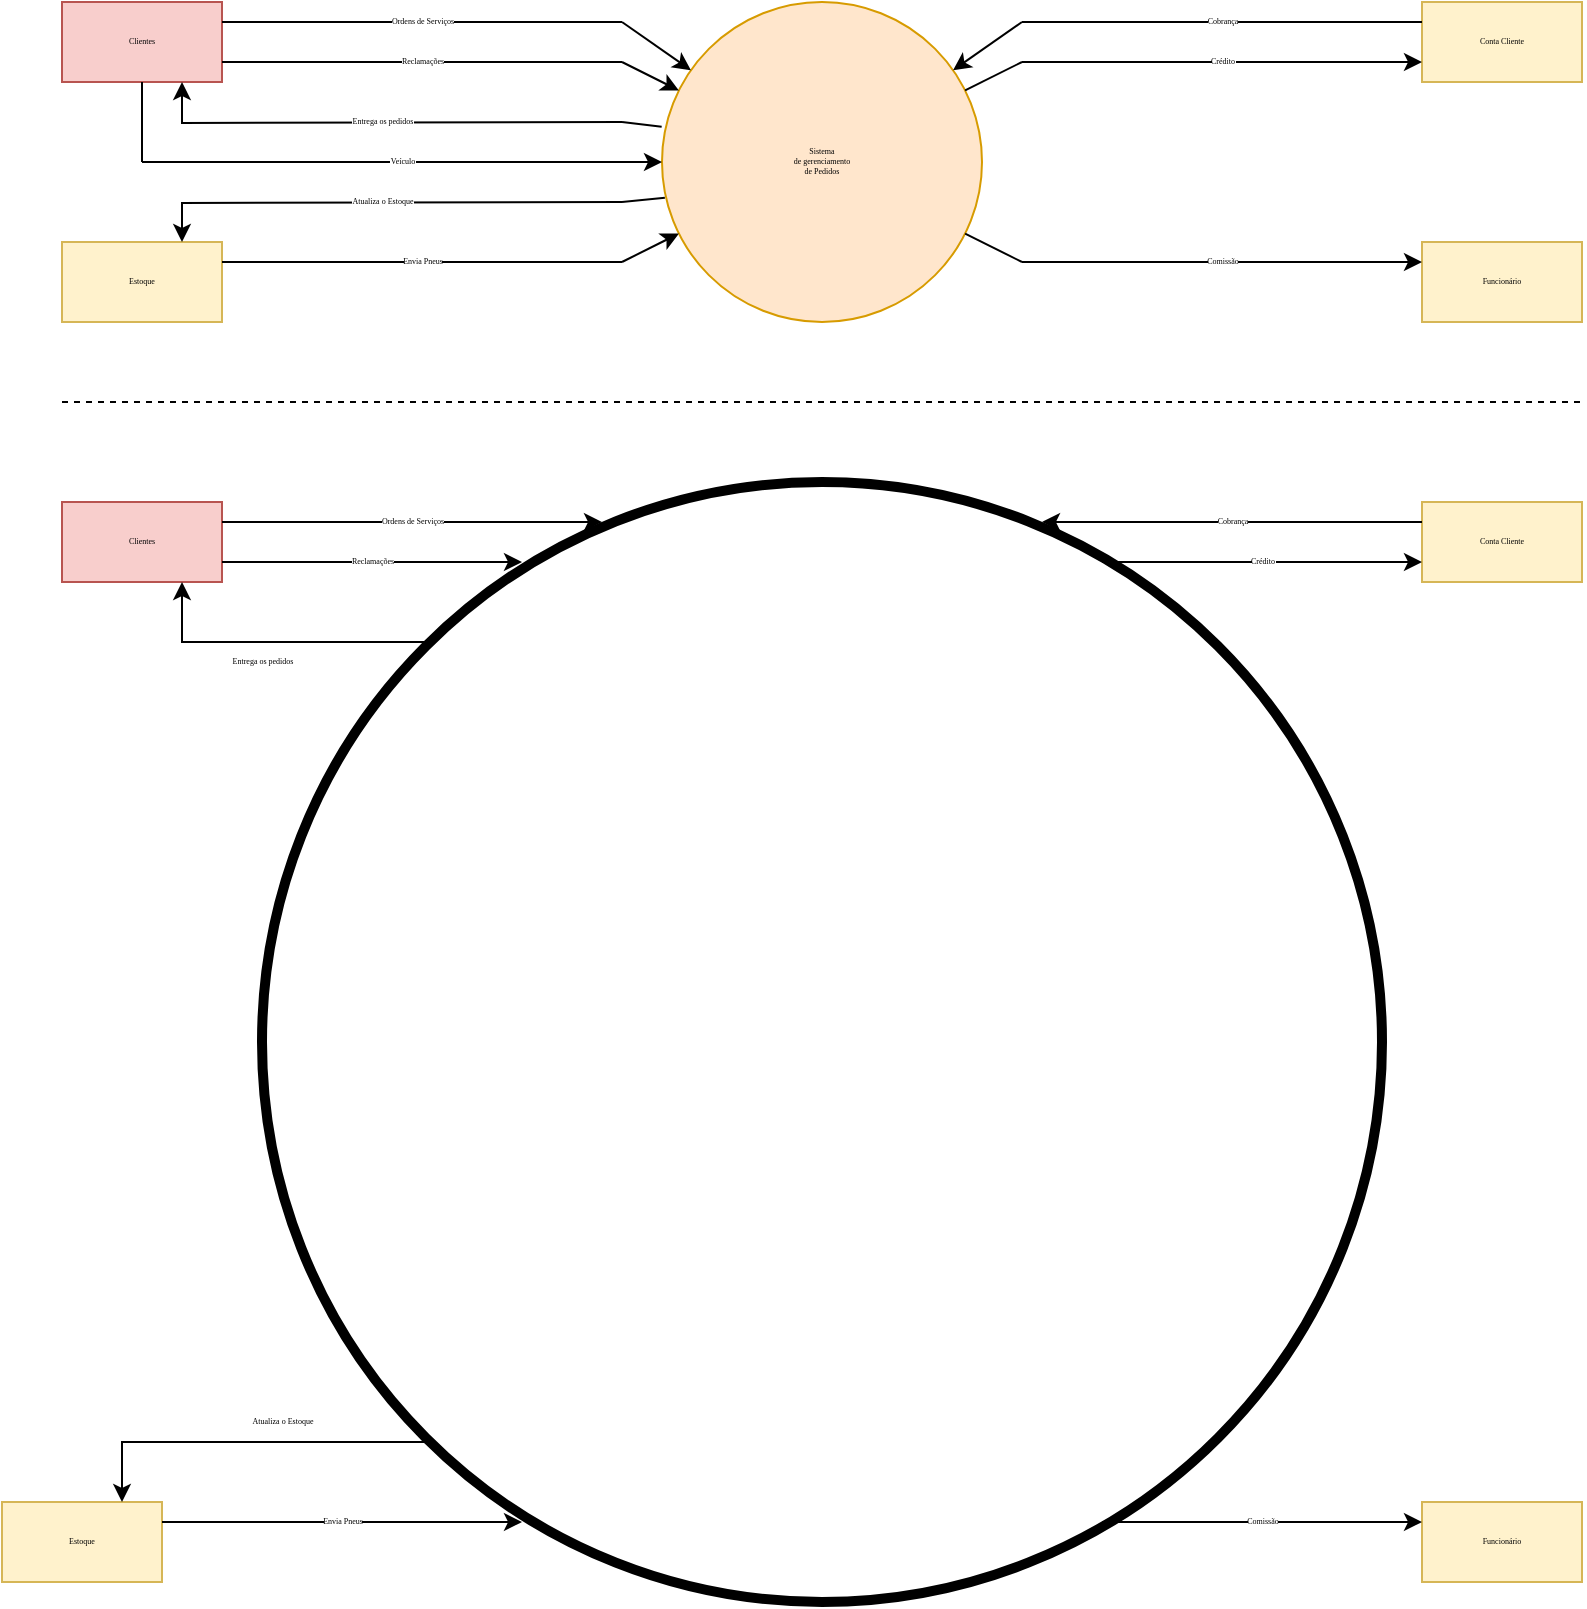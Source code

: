 <mxfile version="20.4.0" type="github">
  <diagram name="Page-1" id="c7558073-3199-34d8-9f00-42111426c3f3">
    <mxGraphModel dx="1231" dy="677" grid="1" gridSize="10" guides="1" tooltips="1" connect="1" arrows="1" fold="1" page="1" pageScale="1" pageWidth="826" pageHeight="1169" background="none" math="0" shadow="0">
      <root>
        <mxCell id="0" />
        <mxCell id="1" parent="0" />
        <mxCell id="tzdK_BNFdjpBM3N-hgtN-97" value="&lt;div style=&quot;font-size: 4px;&quot;&gt;Sistema&lt;/div&gt;&lt;div style=&quot;font-size: 4px;&quot;&gt;de gerenciamento&lt;/div&gt;&lt;div style=&quot;font-size: 4px;&quot;&gt;de Pedidos&lt;/div&gt;" style="ellipse;whiteSpace=wrap;html=1;aspect=fixed;fontSize=4;fontFamily=Garamond;fillColor=#ffe6cc;strokeColor=#d79b00;" vertex="1" parent="1">
          <mxGeometry x="340" y="40" width="160" height="160" as="geometry" />
        </mxCell>
        <mxCell id="tzdK_BNFdjpBM3N-hgtN-98" value="Clientes" style="rounded=0;whiteSpace=wrap;html=1;fontFamily=Garamond;fontSize=4;fillColor=#f8cecc;strokeColor=#b85450;" vertex="1" parent="1">
          <mxGeometry x="40" y="40" width="80" height="40" as="geometry" />
        </mxCell>
        <mxCell id="tzdK_BNFdjpBM3N-hgtN-99" value="Estoque" style="rounded=0;whiteSpace=wrap;html=1;fontFamily=Garamond;fontSize=4;fillColor=#fff2cc;strokeColor=#d6b656;" vertex="1" parent="1">
          <mxGeometry x="40" y="160" width="80" height="40" as="geometry" />
        </mxCell>
        <mxCell id="tzdK_BNFdjpBM3N-hgtN-100" value="Ordens de Serviços" style="endArrow=none;html=1;rounded=0;fontFamily=Garamond;fontSize=4;exitX=1;exitY=0.25;exitDx=0;exitDy=0;endFill=0;" edge="1" parent="1" source="tzdK_BNFdjpBM3N-hgtN-98">
          <mxGeometry width="50" height="50" relative="1" as="geometry">
            <mxPoint x="110" y="170" as="sourcePoint" />
            <mxPoint x="320" y="50" as="targetPoint" />
          </mxGeometry>
        </mxCell>
        <mxCell id="tzdK_BNFdjpBM3N-hgtN-101" value="Reclamações" style="endArrow=none;html=1;rounded=0;fontFamily=Garamond;fontSize=4;exitX=1;exitY=0.75;exitDx=0;exitDy=0;endFill=0;" edge="1" parent="1" source="tzdK_BNFdjpBM3N-hgtN-98">
          <mxGeometry width="50" height="50" relative="1" as="geometry">
            <mxPoint x="270" y="200" as="sourcePoint" />
            <mxPoint x="320" y="70" as="targetPoint" />
          </mxGeometry>
        </mxCell>
        <mxCell id="tzdK_BNFdjpBM3N-hgtN-103" value="Envia Pneus" style="endArrow=none;html=1;rounded=0;fontFamily=Garamond;fontSize=4;exitX=1;exitY=0.25;exitDx=0;exitDy=0;endFill=0;" edge="1" parent="1" source="tzdK_BNFdjpBM3N-hgtN-99">
          <mxGeometry width="50" height="50" relative="1" as="geometry">
            <mxPoint x="270" y="200" as="sourcePoint" />
            <mxPoint x="320" y="170" as="targetPoint" />
          </mxGeometry>
        </mxCell>
        <mxCell id="tzdK_BNFdjpBM3N-hgtN-104" value="Atualiza o Estoque" style="endArrow=classic;html=1;rounded=0;fontFamily=Garamond;fontSize=4;edgeStyle=orthogonalEdgeStyle;entryX=0.75;entryY=0;entryDx=0;entryDy=0;" edge="1" parent="1" target="tzdK_BNFdjpBM3N-hgtN-99">
          <mxGeometry width="50" height="50" relative="1" as="geometry">
            <mxPoint x="320" y="140" as="sourcePoint" />
            <mxPoint x="100" y="140" as="targetPoint" />
          </mxGeometry>
        </mxCell>
        <mxCell id="tzdK_BNFdjpBM3N-hgtN-105" value="Entrega os pedidos" style="endArrow=classic;html=1;rounded=0;fontFamily=Garamond;fontSize=4;edgeStyle=orthogonalEdgeStyle;entryX=0.75;entryY=1;entryDx=0;entryDy=0;" edge="1" parent="1" target="tzdK_BNFdjpBM3N-hgtN-98">
          <mxGeometry width="50" height="50" relative="1" as="geometry">
            <mxPoint x="320" y="100" as="sourcePoint" />
            <mxPoint x="100" y="120" as="targetPoint" />
          </mxGeometry>
        </mxCell>
        <mxCell id="tzdK_BNFdjpBM3N-hgtN-106" value="" style="endArrow=none;html=1;rounded=0;fontFamily=Garamond;fontSize=4;entryX=-0.001;entryY=0.39;entryDx=0;entryDy=0;entryPerimeter=0;" edge="1" parent="1" target="tzdK_BNFdjpBM3N-hgtN-97">
          <mxGeometry width="50" height="50" relative="1" as="geometry">
            <mxPoint x="320" y="100" as="sourcePoint" />
            <mxPoint x="320" y="150" as="targetPoint" />
          </mxGeometry>
        </mxCell>
        <mxCell id="tzdK_BNFdjpBM3N-hgtN-107" value="" style="endArrow=none;html=1;rounded=0;fontFamily=Garamond;fontSize=4;entryX=0.009;entryY=0.612;entryDx=0;entryDy=0;entryPerimeter=0;" edge="1" parent="1" target="tzdK_BNFdjpBM3N-hgtN-97">
          <mxGeometry width="50" height="50" relative="1" as="geometry">
            <mxPoint x="320" y="140" as="sourcePoint" />
            <mxPoint x="320" y="150" as="targetPoint" />
          </mxGeometry>
        </mxCell>
        <mxCell id="tzdK_BNFdjpBM3N-hgtN-109" value="" style="endArrow=classic;html=1;rounded=0;fontFamily=Garamond;fontSize=4;endFill=1;" edge="1" parent="1" target="tzdK_BNFdjpBM3N-hgtN-97">
          <mxGeometry width="50" height="50" relative="1" as="geometry">
            <mxPoint x="320" y="170" as="sourcePoint" />
            <mxPoint x="320" y="150" as="targetPoint" />
          </mxGeometry>
        </mxCell>
        <mxCell id="tzdK_BNFdjpBM3N-hgtN-110" value="" style="endArrow=classic;html=1;rounded=0;fontFamily=Garamond;fontSize=4;endFill=1;" edge="1" parent="1" target="tzdK_BNFdjpBM3N-hgtN-97">
          <mxGeometry width="50" height="50" relative="1" as="geometry">
            <mxPoint x="320" y="70" as="sourcePoint" />
            <mxPoint x="320" y="150" as="targetPoint" />
          </mxGeometry>
        </mxCell>
        <mxCell id="tzdK_BNFdjpBM3N-hgtN-111" value="" style="endArrow=classic;html=1;rounded=0;fontFamily=Garamond;fontSize=4;endFill=1;" edge="1" parent="1" target="tzdK_BNFdjpBM3N-hgtN-97">
          <mxGeometry width="50" height="50" relative="1" as="geometry">
            <mxPoint x="320" y="50" as="sourcePoint" />
            <mxPoint x="320" y="150" as="targetPoint" />
          </mxGeometry>
        </mxCell>
        <mxCell id="tzdK_BNFdjpBM3N-hgtN-113" value="Conta Cliente" style="rounded=0;whiteSpace=wrap;html=1;fontFamily=Garamond;fontSize=4;fillColor=#fff2cc;strokeColor=#d6b656;" vertex="1" parent="1">
          <mxGeometry x="720" y="40" width="80" height="40" as="geometry" />
        </mxCell>
        <mxCell id="tzdK_BNFdjpBM3N-hgtN-114" value="Funcionário" style="rounded=0;whiteSpace=wrap;html=1;fontFamily=Garamond;fontSize=4;fillColor=#fff2cc;strokeColor=#d6b656;" vertex="1" parent="1">
          <mxGeometry x="720" y="160" width="80" height="40" as="geometry" />
        </mxCell>
        <mxCell id="tzdK_BNFdjpBM3N-hgtN-115" value="Cobrança" style="endArrow=none;html=1;rounded=0;fontFamily=Garamond;fontSize=4;entryX=0;entryY=0.25;entryDx=0;entryDy=0;" edge="1" parent="1" target="tzdK_BNFdjpBM3N-hgtN-113">
          <mxGeometry width="50" height="50" relative="1" as="geometry">
            <mxPoint x="520" y="50" as="sourcePoint" />
            <mxPoint x="550" y="90" as="targetPoint" />
          </mxGeometry>
        </mxCell>
        <mxCell id="tzdK_BNFdjpBM3N-hgtN-116" value="Crédito" style="endArrow=classic;html=1;rounded=0;fontFamily=Garamond;fontSize=4;entryX=0;entryY=0.75;entryDx=0;entryDy=0;endFill=1;" edge="1" parent="1" target="tzdK_BNFdjpBM3N-hgtN-113">
          <mxGeometry width="50" height="50" relative="1" as="geometry">
            <mxPoint x="520" y="70" as="sourcePoint" />
            <mxPoint x="550" y="90" as="targetPoint" />
          </mxGeometry>
        </mxCell>
        <mxCell id="tzdK_BNFdjpBM3N-hgtN-117" value="" style="endArrow=none;html=1;rounded=0;fontFamily=Garamond;fontSize=4;" edge="1" parent="1" source="tzdK_BNFdjpBM3N-hgtN-97">
          <mxGeometry width="50" height="50" relative="1" as="geometry">
            <mxPoint x="500" y="140" as="sourcePoint" />
            <mxPoint x="520" y="70" as="targetPoint" />
          </mxGeometry>
        </mxCell>
        <mxCell id="tzdK_BNFdjpBM3N-hgtN-118" value="" style="endArrow=classic;html=1;rounded=0;fontFamily=Garamond;fontSize=4;" edge="1" parent="1" target="tzdK_BNFdjpBM3N-hgtN-97">
          <mxGeometry width="50" height="50" relative="1" as="geometry">
            <mxPoint x="520" y="50" as="sourcePoint" />
            <mxPoint x="550" y="90" as="targetPoint" />
          </mxGeometry>
        </mxCell>
        <mxCell id="tzdK_BNFdjpBM3N-hgtN-119" value="Comissão" style="endArrow=classic;html=1;rounded=0;fontFamily=Garamond;fontSize=4;entryX=0;entryY=0.25;entryDx=0;entryDy=0;" edge="1" parent="1" target="tzdK_BNFdjpBM3N-hgtN-114">
          <mxGeometry width="50" height="50" relative="1" as="geometry">
            <mxPoint x="520" y="170" as="sourcePoint" />
            <mxPoint x="550" y="150" as="targetPoint" />
          </mxGeometry>
        </mxCell>
        <mxCell id="tzdK_BNFdjpBM3N-hgtN-121" value="" style="ellipse;whiteSpace=wrap;html=1;aspect=fixed;fontFamily=Garamond;fontSize=4;points=[[0.5,0,0,0,0]];connectable=0;strokeWidth=5;" vertex="1" parent="1">
          <mxGeometry x="140" y="280" width="560" height="560" as="geometry" />
        </mxCell>
        <mxCell id="tzdK_BNFdjpBM3N-hgtN-120" value="" style="endArrow=none;html=1;rounded=0;fontFamily=Garamond;fontSize=4;" edge="1" parent="1" source="tzdK_BNFdjpBM3N-hgtN-97">
          <mxGeometry width="50" height="50" relative="1" as="geometry">
            <mxPoint x="500" y="200" as="sourcePoint" />
            <mxPoint x="520" y="170" as="targetPoint" />
          </mxGeometry>
        </mxCell>
        <mxCell id="tzdK_BNFdjpBM3N-hgtN-123" value="" style="html=1;rounded=0;fontFamily=Garamond;fontSize=4;endArrow=none;endFill=0;dashed=1;" edge="1" parent="1">
          <mxGeometry width="100" relative="1" as="geometry">
            <mxPoint x="40" y="240" as="sourcePoint" />
            <mxPoint x="800" y="240" as="targetPoint" />
          </mxGeometry>
        </mxCell>
        <mxCell id="tzdK_BNFdjpBM3N-hgtN-124" value="Clientes" style="rounded=0;whiteSpace=wrap;html=1;fontFamily=Garamond;fontSize=4;fillColor=#f8cecc;strokeColor=#b85450;" vertex="1" parent="1">
          <mxGeometry x="40" y="290" width="80" height="40" as="geometry" />
        </mxCell>
        <mxCell id="tzdK_BNFdjpBM3N-hgtN-125" value="Estoque" style="rounded=0;whiteSpace=wrap;html=1;fontFamily=Garamond;fontSize=4;fillColor=#fff2cc;strokeColor=#d6b656;" vertex="1" parent="1">
          <mxGeometry x="10" y="790" width="80" height="40" as="geometry" />
        </mxCell>
        <mxCell id="tzdK_BNFdjpBM3N-hgtN-126" value="Ordens de Serviços" style="endArrow=classic;html=1;rounded=0;fontFamily=Garamond;fontSize=4;exitX=1;exitY=0.25;exitDx=0;exitDy=0;endFill=1;" edge="1" parent="1" source="tzdK_BNFdjpBM3N-hgtN-124">
          <mxGeometry width="50" height="50" relative="1" as="geometry">
            <mxPoint x="100" y="410" as="sourcePoint" />
            <mxPoint x="310" y="300" as="targetPoint" />
          </mxGeometry>
        </mxCell>
        <mxCell id="tzdK_BNFdjpBM3N-hgtN-127" value="Reclamações" style="endArrow=classic;html=1;rounded=0;fontFamily=Garamond;fontSize=4;exitX=1;exitY=0.75;exitDx=0;exitDy=0;endFill=1;" edge="1" parent="1" source="tzdK_BNFdjpBM3N-hgtN-124">
          <mxGeometry width="50" height="50" relative="1" as="geometry">
            <mxPoint x="260" y="440" as="sourcePoint" />
            <mxPoint x="270" y="320" as="targetPoint" />
          </mxGeometry>
        </mxCell>
        <mxCell id="tzdK_BNFdjpBM3N-hgtN-128" value="Envia Pneus" style="endArrow=classic;html=1;rounded=0;fontFamily=Garamond;fontSize=4;exitX=1;exitY=0.25;exitDx=0;exitDy=0;endFill=1;" edge="1" parent="1" source="tzdK_BNFdjpBM3N-hgtN-125">
          <mxGeometry width="50" height="50" relative="1" as="geometry">
            <mxPoint x="270" y="840" as="sourcePoint" />
            <mxPoint x="270" y="800" as="targetPoint" />
          </mxGeometry>
        </mxCell>
        <mxCell id="tzdK_BNFdjpBM3N-hgtN-129" value="Atualiza o Estoque" style="endArrow=classic;html=1;rounded=0;fontFamily=Garamond;fontSize=4;edgeStyle=orthogonalEdgeStyle;entryX=0.75;entryY=0;entryDx=0;entryDy=0;" edge="1" parent="1" target="tzdK_BNFdjpBM3N-hgtN-125" source="tzdK_BNFdjpBM3N-hgtN-121">
          <mxGeometry x="-0.195" y="-10" width="50" height="50" relative="1" as="geometry">
            <mxPoint x="320" y="780" as="sourcePoint" />
            <mxPoint x="100" y="780" as="targetPoint" />
            <Array as="points">
              <mxPoint x="70" y="760" />
            </Array>
            <mxPoint as="offset" />
          </mxGeometry>
        </mxCell>
        <mxCell id="tzdK_BNFdjpBM3N-hgtN-130" value="Entrega os pedidos" style="endArrow=classic;html=1;rounded=0;fontFamily=Garamond;fontSize=4;edgeStyle=orthogonalEdgeStyle;entryX=0.75;entryY=1;entryDx=0;entryDy=0;exitX=0;exitY=0;exitDx=0;exitDy=0;" edge="1" parent="1" target="tzdK_BNFdjpBM3N-hgtN-124" source="tzdK_BNFdjpBM3N-hgtN-121">
          <mxGeometry x="0.091" y="10" width="50" height="50" relative="1" as="geometry">
            <mxPoint x="310" y="340" as="sourcePoint" />
            <mxPoint x="90" y="360" as="targetPoint" />
            <Array as="points">
              <mxPoint x="222" y="360" />
              <mxPoint x="100" y="360" />
            </Array>
            <mxPoint as="offset" />
          </mxGeometry>
        </mxCell>
        <mxCell id="tzdK_BNFdjpBM3N-hgtN-132" value="Conta Cliente" style="rounded=0;whiteSpace=wrap;html=1;fontFamily=Garamond;fontSize=4;fillColor=#fff2cc;strokeColor=#d6b656;" vertex="1" parent="1">
          <mxGeometry x="720" y="290" width="80" height="40" as="geometry" />
        </mxCell>
        <mxCell id="tzdK_BNFdjpBM3N-hgtN-133" value="Funcionário" style="rounded=0;whiteSpace=wrap;html=1;fontFamily=Garamond;fontSize=4;fillColor=#fff2cc;strokeColor=#d6b656;" vertex="1" parent="1">
          <mxGeometry x="720" y="790" width="80" height="40" as="geometry" />
        </mxCell>
        <mxCell id="tzdK_BNFdjpBM3N-hgtN-134" value="Cobrança" style="endArrow=none;html=1;rounded=0;fontFamily=Garamond;fontSize=4;entryX=0;entryY=0.25;entryDx=0;entryDy=0;endFill=0;startArrow=classic;startFill=1;" edge="1" parent="1" target="tzdK_BNFdjpBM3N-hgtN-132">
          <mxGeometry width="50" height="50" relative="1" as="geometry">
            <mxPoint x="530" y="300" as="sourcePoint" />
            <mxPoint x="550" y="340" as="targetPoint" />
          </mxGeometry>
        </mxCell>
        <mxCell id="tzdK_BNFdjpBM3N-hgtN-135" value="Crédito" style="endArrow=classic;html=1;rounded=0;fontFamily=Garamond;fontSize=4;entryX=0;entryY=0.75;entryDx=0;entryDy=0;endFill=1;" edge="1" parent="1" target="tzdK_BNFdjpBM3N-hgtN-132">
          <mxGeometry width="50" height="50" relative="1" as="geometry">
            <mxPoint x="560" y="320" as="sourcePoint" />
            <mxPoint x="550" y="340" as="targetPoint" />
          </mxGeometry>
        </mxCell>
        <mxCell id="tzdK_BNFdjpBM3N-hgtN-136" value="Comissão" style="endArrow=classic;html=1;rounded=0;fontFamily=Garamond;fontSize=4;entryX=0;entryY=0.25;entryDx=0;entryDy=0;" edge="1" parent="1" target="tzdK_BNFdjpBM3N-hgtN-133">
          <mxGeometry width="50" height="50" relative="1" as="geometry">
            <mxPoint x="560" y="800" as="sourcePoint" />
            <mxPoint x="550" y="780" as="targetPoint" />
          </mxGeometry>
        </mxCell>
        <mxCell id="tzdK_BNFdjpBM3N-hgtN-137" value="Veículo" style="endArrow=classic;html=1;rounded=0;fontFamily=Garamond;fontSize=4;entryX=0;entryY=0.5;entryDx=0;entryDy=0;" edge="1" parent="1" target="tzdK_BNFdjpBM3N-hgtN-97">
          <mxGeometry width="50" height="50" relative="1" as="geometry">
            <mxPoint x="80" y="120" as="sourcePoint" />
            <mxPoint x="270" y="110" as="targetPoint" />
          </mxGeometry>
        </mxCell>
        <mxCell id="tzdK_BNFdjpBM3N-hgtN-138" value="" style="endArrow=none;html=1;rounded=0;fontFamily=Garamond;fontSize=4;entryX=0.5;entryY=1;entryDx=0;entryDy=0;" edge="1" parent="1" target="tzdK_BNFdjpBM3N-hgtN-98">
          <mxGeometry width="50" height="50" relative="1" as="geometry">
            <mxPoint x="80" y="120" as="sourcePoint" />
            <mxPoint x="250" y="100" as="targetPoint" />
          </mxGeometry>
        </mxCell>
      </root>
    </mxGraphModel>
  </diagram>
</mxfile>
